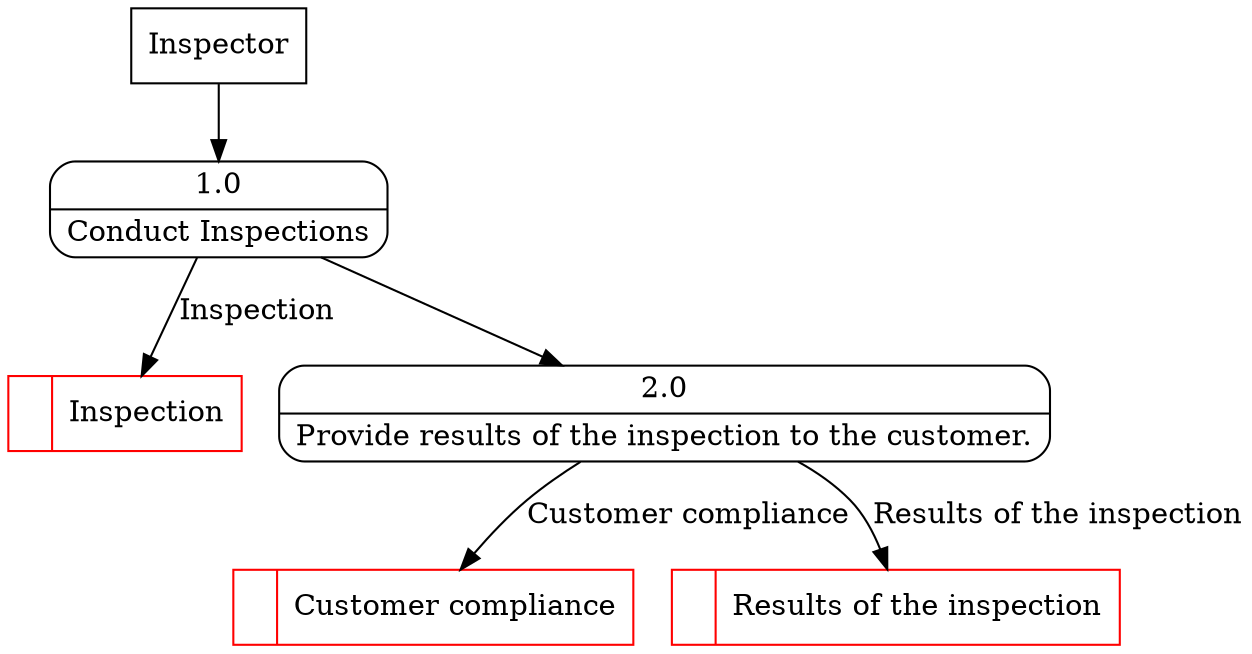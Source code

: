 digraph dfd2{ 
node[shape=record]
200 [label="<f0>  |<f1> Inspection " color=red];
201 [label="Inspector" shape=box];
202 [label="{<f0> 1.0|<f1> Conduct Inspections }" shape=Mrecord];
2 [label="{<f0> 2.0|<f1> Provide results of the inspection to the customer. }" shape=Mrecord];
202 -> 2
1001 [label="<f0>  |<f1> Customer compliance " color=red];
2 -> 1001 [label="Customer compliance"]
1003 [label="<f0>  |<f1> Results of the inspection " color=red];
2 -> 1003 [label="Results of the inspection"]
201 -> 202
202 -> 200 [label="Inspection"]
}